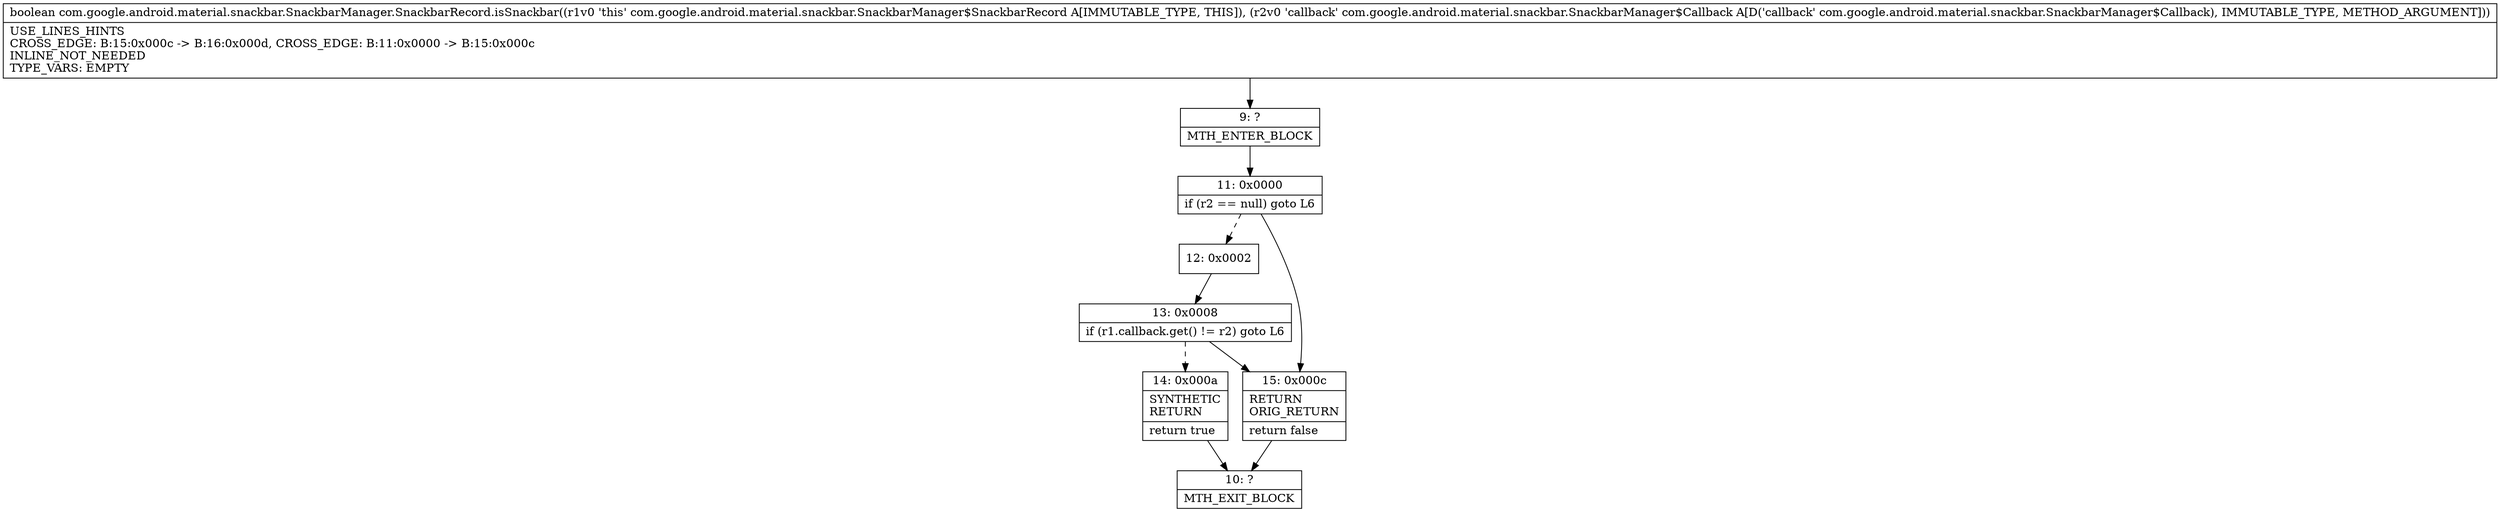 digraph "CFG forcom.google.android.material.snackbar.SnackbarManager.SnackbarRecord.isSnackbar(Lcom\/google\/android\/material\/snackbar\/SnackbarManager$Callback;)Z" {
Node_9 [shape=record,label="{9\:\ ?|MTH_ENTER_BLOCK\l}"];
Node_11 [shape=record,label="{11\:\ 0x0000|if (r2 == null) goto L6\l}"];
Node_12 [shape=record,label="{12\:\ 0x0002}"];
Node_13 [shape=record,label="{13\:\ 0x0008|if (r1.callback.get() != r2) goto L6\l}"];
Node_14 [shape=record,label="{14\:\ 0x000a|SYNTHETIC\lRETURN\l|return true\l}"];
Node_10 [shape=record,label="{10\:\ ?|MTH_EXIT_BLOCK\l}"];
Node_15 [shape=record,label="{15\:\ 0x000c|RETURN\lORIG_RETURN\l|return false\l}"];
MethodNode[shape=record,label="{boolean com.google.android.material.snackbar.SnackbarManager.SnackbarRecord.isSnackbar((r1v0 'this' com.google.android.material.snackbar.SnackbarManager$SnackbarRecord A[IMMUTABLE_TYPE, THIS]), (r2v0 'callback' com.google.android.material.snackbar.SnackbarManager$Callback A[D('callback' com.google.android.material.snackbar.SnackbarManager$Callback), IMMUTABLE_TYPE, METHOD_ARGUMENT]))  | USE_LINES_HINTS\lCROSS_EDGE: B:15:0x000c \-\> B:16:0x000d, CROSS_EDGE: B:11:0x0000 \-\> B:15:0x000c\lINLINE_NOT_NEEDED\lTYPE_VARS: EMPTY\l}"];
MethodNode -> Node_9;Node_9 -> Node_11;
Node_11 -> Node_12[style=dashed];
Node_11 -> Node_15;
Node_12 -> Node_13;
Node_13 -> Node_14[style=dashed];
Node_13 -> Node_15;
Node_14 -> Node_10;
Node_15 -> Node_10;
}

